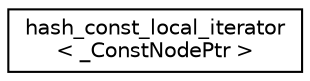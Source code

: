 digraph "Graphical Class Hierarchy"
{
  edge [fontname="Helvetica",fontsize="10",labelfontname="Helvetica",labelfontsize="10"];
  node [fontname="Helvetica",fontsize="10",shape=record];
  rankdir="LR";
  Node1 [label="hash_const_local_iterator\l\< _ConstNodePtr \>",height=0.2,width=0.4,color="black", fillcolor="white", style="filled",URL="$classhash__const__local__iterator.html"];
}
